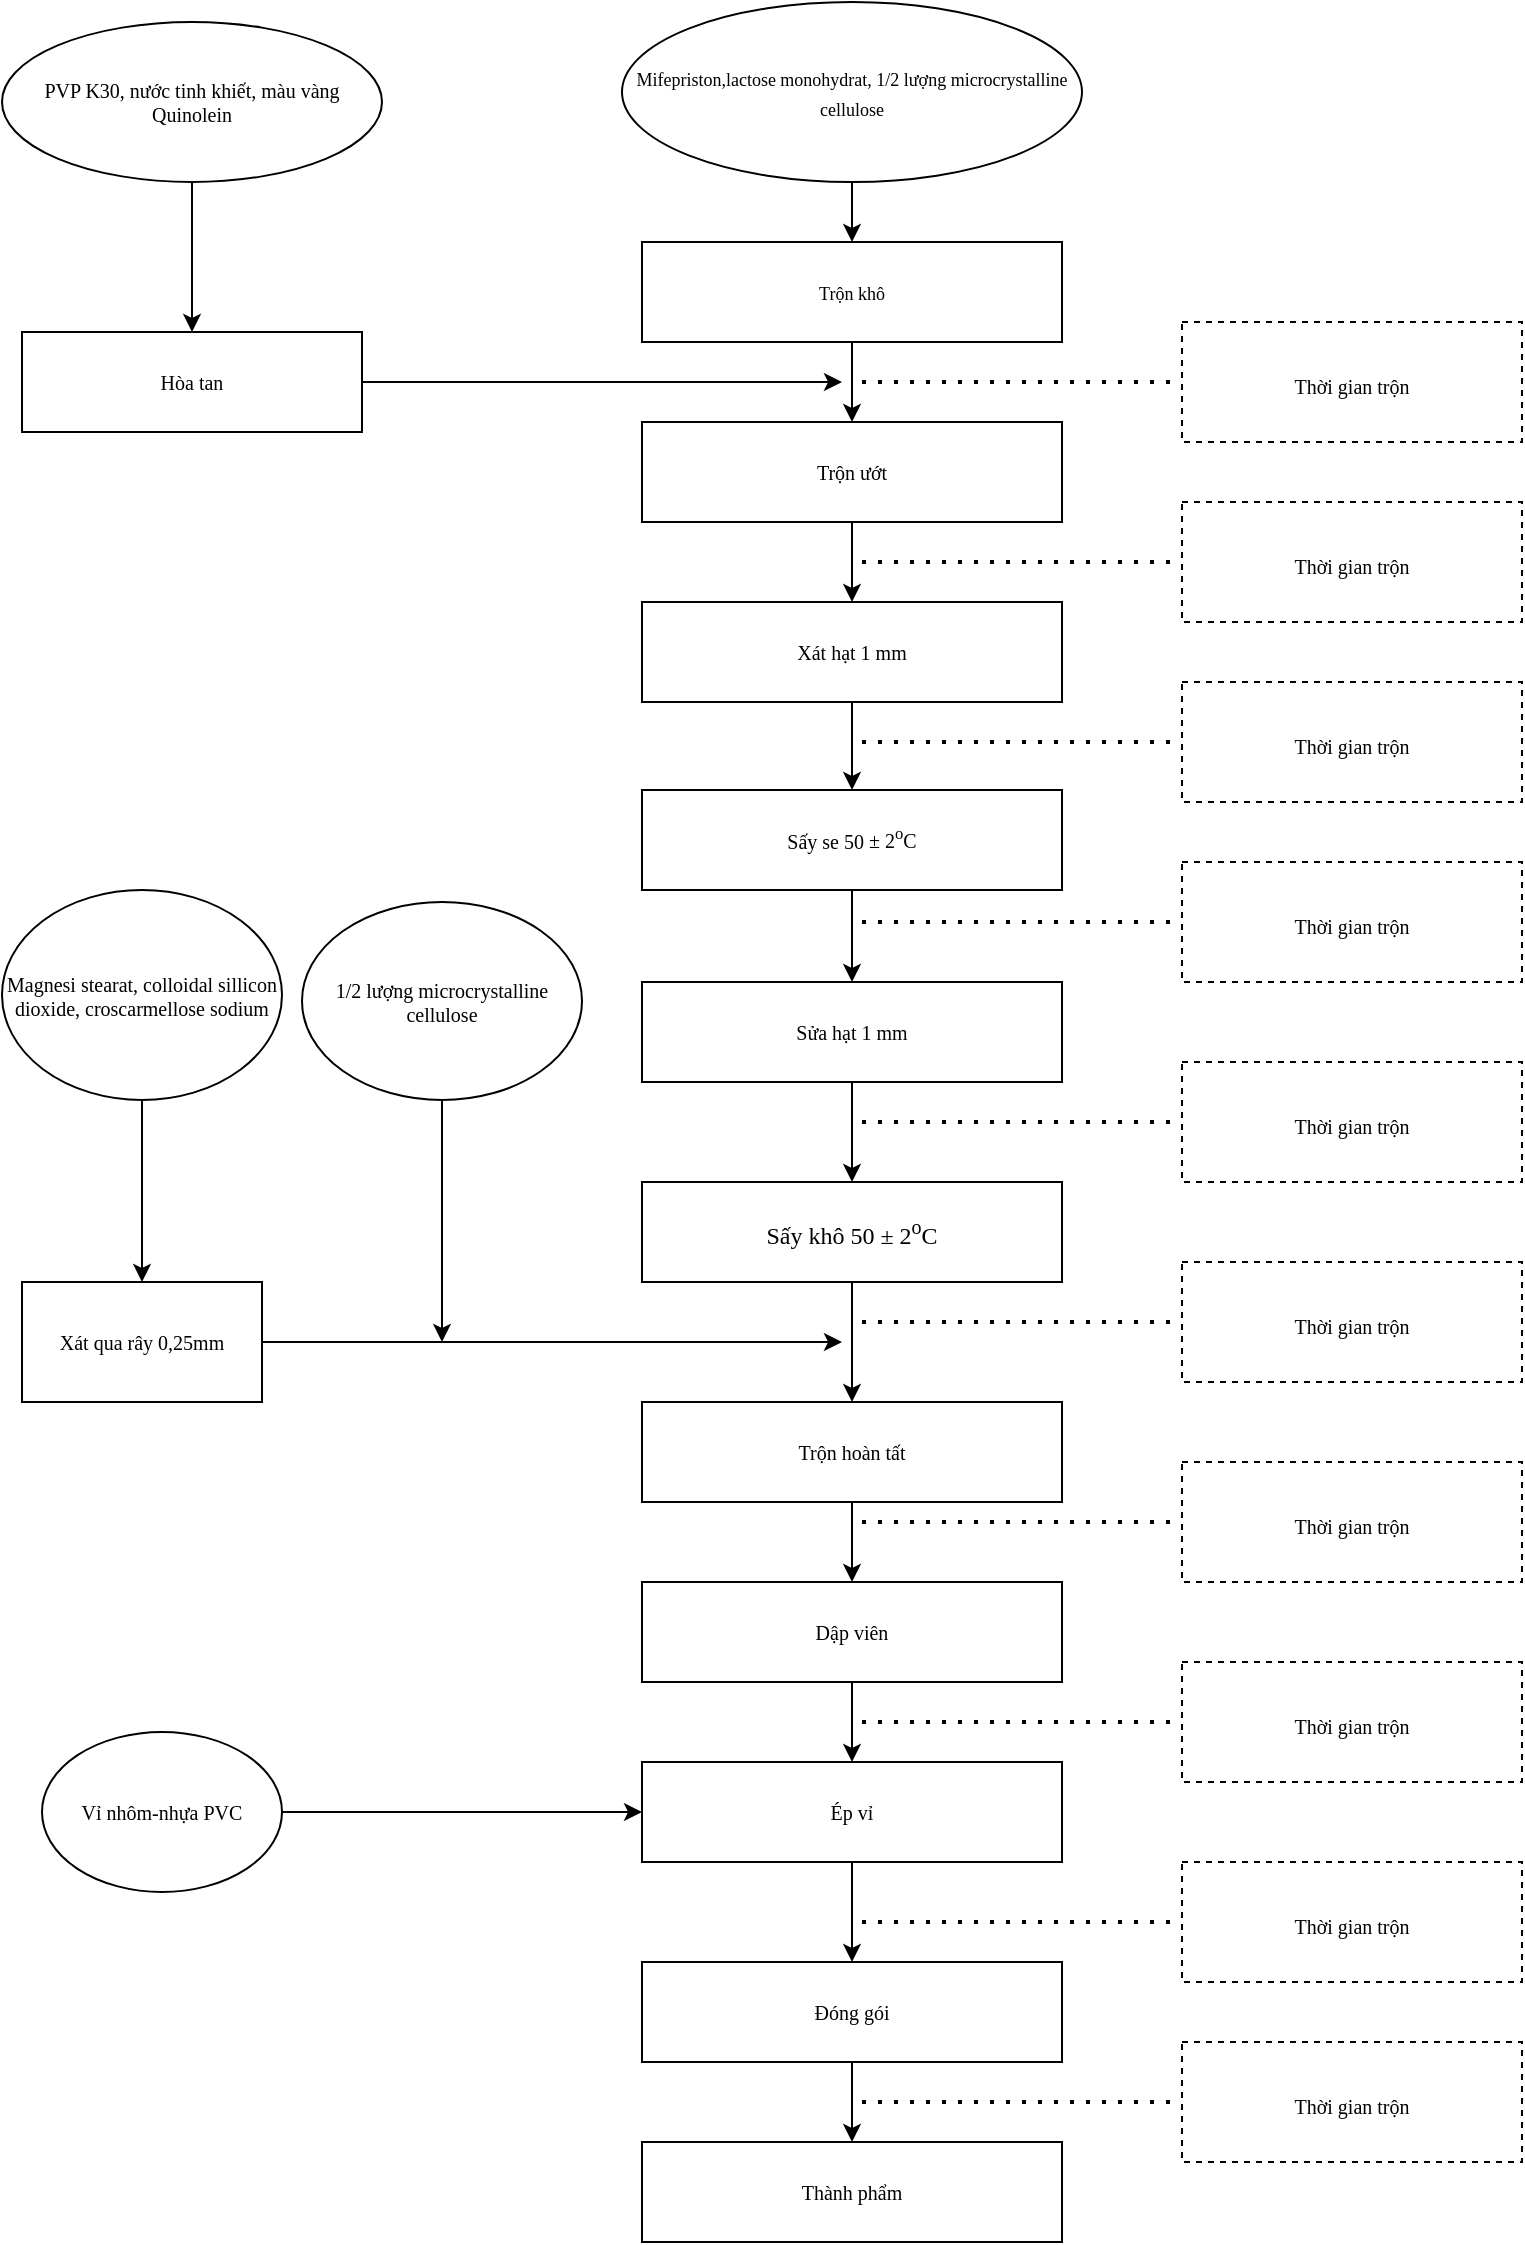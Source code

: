 <mxfile version="20.6.0" type="github">
  <diagram id="C5RBs43oDa-KdzZeNtuy" name="Page-1">
    <mxGraphModel dx="914" dy="463" grid="1" gridSize="10" guides="1" tooltips="1" connect="1" arrows="1" fold="1" page="1" pageScale="1" pageWidth="1169" pageHeight="827" math="0" shadow="0">
      <root>
        <mxCell id="WIyWlLk6GJQsqaUBKTNV-0" />
        <mxCell id="WIyWlLk6GJQsqaUBKTNV-1" parent="WIyWlLk6GJQsqaUBKTNV-0" />
        <mxCell id="eYAlA3jcJUsBGl3VyRQ2-2" value="" style="edgeStyle=orthogonalEdgeStyle;rounded=0;orthogonalLoop=1;jettySize=auto;html=1;fontSize=9;fontFamily=Times New Roman;" edge="1" parent="WIyWlLk6GJQsqaUBKTNV-1" source="eYAlA3jcJUsBGl3VyRQ2-0" target="eYAlA3jcJUsBGl3VyRQ2-1">
          <mxGeometry relative="1" as="geometry" />
        </mxCell>
        <mxCell id="eYAlA3jcJUsBGl3VyRQ2-0" value="&lt;font style=&quot;font-size: 9px;&quot;&gt;Mifepriston,lactose monohydrat, 1/2 lượng microcrystalline cellulose&lt;/font&gt;" style="ellipse;whiteSpace=wrap;html=1;fontFamily=Times New Roman;" vertex="1" parent="WIyWlLk6GJQsqaUBKTNV-1">
          <mxGeometry x="390" y="20" width="230" height="90" as="geometry" />
        </mxCell>
        <mxCell id="eYAlA3jcJUsBGl3VyRQ2-4" value="" style="edgeStyle=orthogonalEdgeStyle;rounded=0;orthogonalLoop=1;jettySize=auto;html=1;fontSize=18;fontFamily=Times New Roman;" edge="1" parent="WIyWlLk6GJQsqaUBKTNV-1" source="eYAlA3jcJUsBGl3VyRQ2-1" target="eYAlA3jcJUsBGl3VyRQ2-3">
          <mxGeometry relative="1" as="geometry" />
        </mxCell>
        <mxCell id="eYAlA3jcJUsBGl3VyRQ2-1" value="&lt;font style=&quot;font-size: 9px;&quot;&gt;Trộn khô&lt;/font&gt;" style="whiteSpace=wrap;html=1;fontFamily=Times New Roman;" vertex="1" parent="WIyWlLk6GJQsqaUBKTNV-1">
          <mxGeometry x="400" y="140" width="210" height="50" as="geometry" />
        </mxCell>
        <mxCell id="eYAlA3jcJUsBGl3VyRQ2-8" value="" style="edgeStyle=orthogonalEdgeStyle;rounded=0;orthogonalLoop=1;jettySize=auto;html=1;fontSize=18;fontFamily=Times New Roman;" edge="1" parent="WIyWlLk6GJQsqaUBKTNV-1" source="eYAlA3jcJUsBGl3VyRQ2-3" target="eYAlA3jcJUsBGl3VyRQ2-7">
          <mxGeometry relative="1" as="geometry" />
        </mxCell>
        <mxCell id="eYAlA3jcJUsBGl3VyRQ2-3" value="&lt;font style=&quot;font-size: 10px;&quot;&gt;Trộn ướt&lt;/font&gt;" style="whiteSpace=wrap;html=1;fontFamily=Times New Roman;" vertex="1" parent="WIyWlLk6GJQsqaUBKTNV-1">
          <mxGeometry x="400" y="230" width="210" height="50" as="geometry" />
        </mxCell>
        <mxCell id="eYAlA3jcJUsBGl3VyRQ2-10" value="" style="edgeStyle=orthogonalEdgeStyle;rounded=0;orthogonalLoop=1;jettySize=auto;html=1;fontSize=18;fontFamily=Times New Roman;" edge="1" parent="WIyWlLk6GJQsqaUBKTNV-1" source="eYAlA3jcJUsBGl3VyRQ2-7" target="eYAlA3jcJUsBGl3VyRQ2-9">
          <mxGeometry relative="1" as="geometry" />
        </mxCell>
        <mxCell id="eYAlA3jcJUsBGl3VyRQ2-7" value="&lt;font style=&quot;font-size: 10px;&quot;&gt;Xát hạt 1 mm&lt;/font&gt;" style="whiteSpace=wrap;html=1;fontFamily=Times New Roman;" vertex="1" parent="WIyWlLk6GJQsqaUBKTNV-1">
          <mxGeometry x="400" y="320" width="210" height="50" as="geometry" />
        </mxCell>
        <mxCell id="eYAlA3jcJUsBGl3VyRQ2-12" value="" style="edgeStyle=orthogonalEdgeStyle;rounded=0;orthogonalLoop=1;jettySize=auto;html=1;fontSize=18;fontFamily=Times New Roman;" edge="1" parent="WIyWlLk6GJQsqaUBKTNV-1" source="eYAlA3jcJUsBGl3VyRQ2-9" target="eYAlA3jcJUsBGl3VyRQ2-11">
          <mxGeometry relative="1" as="geometry" />
        </mxCell>
        <mxCell id="eYAlA3jcJUsBGl3VyRQ2-9" value="&lt;font style=&quot;font-size: 10px;&quot;&gt;Sấy se 50&lt;span lang=&quot;EN-US&quot;&gt; ± 2&lt;sup&gt;o&lt;/sup&gt;C&lt;br&gt;&lt;/span&gt;&lt;/font&gt;" style="whiteSpace=wrap;html=1;fontFamily=Times New Roman;" vertex="1" parent="WIyWlLk6GJQsqaUBKTNV-1">
          <mxGeometry x="400" y="414" width="210" height="50" as="geometry" />
        </mxCell>
        <mxCell id="eYAlA3jcJUsBGl3VyRQ2-14" value="" style="edgeStyle=orthogonalEdgeStyle;rounded=0;orthogonalLoop=1;jettySize=auto;html=1;fontSize=18;fontFamily=Times New Roman;" edge="1" parent="WIyWlLk6GJQsqaUBKTNV-1" source="eYAlA3jcJUsBGl3VyRQ2-11" target="eYAlA3jcJUsBGl3VyRQ2-13">
          <mxGeometry relative="1" as="geometry" />
        </mxCell>
        <mxCell id="eYAlA3jcJUsBGl3VyRQ2-11" value="&lt;font style=&quot;font-size: 10px;&quot;&gt;Sửa hạt 1 mm&lt;br&gt;&lt;/font&gt;" style="whiteSpace=wrap;html=1;fontFamily=Times New Roman;" vertex="1" parent="WIyWlLk6GJQsqaUBKTNV-1">
          <mxGeometry x="400" y="510" width="210" height="50" as="geometry" />
        </mxCell>
        <mxCell id="eYAlA3jcJUsBGl3VyRQ2-16" value="" style="edgeStyle=orthogonalEdgeStyle;rounded=0;orthogonalLoop=1;jettySize=auto;html=1;fontSize=18;fontFamily=Times New Roman;" edge="1" parent="WIyWlLk6GJQsqaUBKTNV-1" source="eYAlA3jcJUsBGl3VyRQ2-13" target="eYAlA3jcJUsBGl3VyRQ2-15">
          <mxGeometry relative="1" as="geometry" />
        </mxCell>
        <mxCell id="eYAlA3jcJUsBGl3VyRQ2-13" value="Sấy khô 50&lt;span lang=&quot;EN-US&quot;&gt; ± 2&lt;sup&gt;o&lt;/sup&gt;C&lt;/span&gt;" style="whiteSpace=wrap;html=1;fontFamily=Times New Roman;" vertex="1" parent="WIyWlLk6GJQsqaUBKTNV-1">
          <mxGeometry x="400" y="610" width="210" height="50" as="geometry" />
        </mxCell>
        <mxCell id="eYAlA3jcJUsBGl3VyRQ2-18" value="" style="edgeStyle=orthogonalEdgeStyle;rounded=0;orthogonalLoop=1;jettySize=auto;html=1;fontSize=18;fontFamily=Times New Roman;" edge="1" parent="WIyWlLk6GJQsqaUBKTNV-1" source="eYAlA3jcJUsBGl3VyRQ2-15" target="eYAlA3jcJUsBGl3VyRQ2-17">
          <mxGeometry relative="1" as="geometry" />
        </mxCell>
        <mxCell id="eYAlA3jcJUsBGl3VyRQ2-15" value="&lt;font style=&quot;font-size: 10px;&quot;&gt;Trộn hoàn tất&lt;/font&gt;" style="whiteSpace=wrap;html=1;fontFamily=Times New Roman;" vertex="1" parent="WIyWlLk6GJQsqaUBKTNV-1">
          <mxGeometry x="400" y="720" width="210" height="50" as="geometry" />
        </mxCell>
        <mxCell id="eYAlA3jcJUsBGl3VyRQ2-20" value="" style="edgeStyle=orthogonalEdgeStyle;rounded=0;orthogonalLoop=1;jettySize=auto;html=1;fontSize=18;fontFamily=Times New Roman;" edge="1" parent="WIyWlLk6GJQsqaUBKTNV-1" source="eYAlA3jcJUsBGl3VyRQ2-17" target="eYAlA3jcJUsBGl3VyRQ2-19">
          <mxGeometry relative="1" as="geometry" />
        </mxCell>
        <mxCell id="eYAlA3jcJUsBGl3VyRQ2-17" value="&lt;font style=&quot;font-size: 10px;&quot;&gt;Dập viên&lt;/font&gt;" style="whiteSpace=wrap;html=1;fontFamily=Times New Roman;" vertex="1" parent="WIyWlLk6GJQsqaUBKTNV-1">
          <mxGeometry x="400" y="810" width="210" height="50" as="geometry" />
        </mxCell>
        <mxCell id="eYAlA3jcJUsBGl3VyRQ2-22" value="" style="edgeStyle=orthogonalEdgeStyle;rounded=0;orthogonalLoop=1;jettySize=auto;html=1;fontSize=18;fontFamily=Times New Roman;" edge="1" parent="WIyWlLk6GJQsqaUBKTNV-1" source="eYAlA3jcJUsBGl3VyRQ2-19" target="eYAlA3jcJUsBGl3VyRQ2-21">
          <mxGeometry relative="1" as="geometry" />
        </mxCell>
        <mxCell id="eYAlA3jcJUsBGl3VyRQ2-19" value="&lt;font style=&quot;font-size: 10px;&quot;&gt;Ép vỉ&lt;/font&gt;" style="whiteSpace=wrap;html=1;fontFamily=Times New Roman;" vertex="1" parent="WIyWlLk6GJQsqaUBKTNV-1">
          <mxGeometry x="400" y="900" width="210" height="50" as="geometry" />
        </mxCell>
        <mxCell id="eYAlA3jcJUsBGl3VyRQ2-24" value="" style="edgeStyle=orthogonalEdgeStyle;rounded=0;orthogonalLoop=1;jettySize=auto;html=1;fontSize=18;fontFamily=Times New Roman;" edge="1" parent="WIyWlLk6GJQsqaUBKTNV-1" source="eYAlA3jcJUsBGl3VyRQ2-21" target="eYAlA3jcJUsBGl3VyRQ2-23">
          <mxGeometry relative="1" as="geometry" />
        </mxCell>
        <mxCell id="eYAlA3jcJUsBGl3VyRQ2-21" value="&lt;font style=&quot;font-size: 10px;&quot;&gt;Đóng gói&lt;/font&gt;" style="whiteSpace=wrap;html=1;fontFamily=Times New Roman;" vertex="1" parent="WIyWlLk6GJQsqaUBKTNV-1">
          <mxGeometry x="400" y="1000" width="210" height="50" as="geometry" />
        </mxCell>
        <mxCell id="eYAlA3jcJUsBGl3VyRQ2-23" value="&lt;font style=&quot;font-size: 10px;&quot;&gt;Thành phẩm&lt;/font&gt;" style="whiteSpace=wrap;html=1;fontFamily=Times New Roman;" vertex="1" parent="WIyWlLk6GJQsqaUBKTNV-1">
          <mxGeometry x="400" y="1090" width="210" height="50" as="geometry" />
        </mxCell>
        <mxCell id="eYAlA3jcJUsBGl3VyRQ2-25" value="&lt;font style=&quot;font-size: 10px;&quot;&gt;Thời gian trộn&lt;/font&gt;" style="rounded=0;whiteSpace=wrap;html=1;fontSize=18;dashed=1;fontFamily=Times New Roman;" vertex="1" parent="WIyWlLk6GJQsqaUBKTNV-1">
          <mxGeometry x="670" y="180" width="170" height="60" as="geometry" />
        </mxCell>
        <mxCell id="eYAlA3jcJUsBGl3VyRQ2-29" value="" style="endArrow=none;dashed=1;html=1;dashPattern=1 3;strokeWidth=2;rounded=0;fontSize=18;entryX=0;entryY=0.5;entryDx=0;entryDy=0;fontFamily=Times New Roman;" edge="1" parent="WIyWlLk6GJQsqaUBKTNV-1" target="eYAlA3jcJUsBGl3VyRQ2-25">
          <mxGeometry width="50" height="50" relative="1" as="geometry">
            <mxPoint x="510" y="210" as="sourcePoint" />
            <mxPoint x="630" y="390" as="targetPoint" />
          </mxGeometry>
        </mxCell>
        <mxCell id="eYAlA3jcJUsBGl3VyRQ2-30" value="&lt;font style=&quot;font-size: 10px;&quot;&gt;Thời gian trộn&lt;/font&gt;" style="rounded=0;whiteSpace=wrap;html=1;fontSize=18;dashed=1;fontFamily=Times New Roman;" vertex="1" parent="WIyWlLk6GJQsqaUBKTNV-1">
          <mxGeometry x="670" y="270" width="170" height="60" as="geometry" />
        </mxCell>
        <mxCell id="eYAlA3jcJUsBGl3VyRQ2-31" value="" style="endArrow=none;dashed=1;html=1;dashPattern=1 3;strokeWidth=2;rounded=0;fontSize=18;entryX=0;entryY=0.5;entryDx=0;entryDy=0;fontFamily=Times New Roman;" edge="1" parent="WIyWlLk6GJQsqaUBKTNV-1" target="eYAlA3jcJUsBGl3VyRQ2-30">
          <mxGeometry width="50" height="50" relative="1" as="geometry">
            <mxPoint x="510" y="300" as="sourcePoint" />
            <mxPoint x="630" y="480" as="targetPoint" />
          </mxGeometry>
        </mxCell>
        <mxCell id="eYAlA3jcJUsBGl3VyRQ2-32" value="&lt;font style=&quot;font-size: 10px;&quot;&gt;Thời gian trộn&lt;/font&gt;" style="rounded=0;whiteSpace=wrap;html=1;fontSize=18;dashed=1;fontFamily=Times New Roman;" vertex="1" parent="WIyWlLk6GJQsqaUBKTNV-1">
          <mxGeometry x="670" y="360" width="170" height="60" as="geometry" />
        </mxCell>
        <mxCell id="eYAlA3jcJUsBGl3VyRQ2-33" value="" style="endArrow=none;dashed=1;html=1;dashPattern=1 3;strokeWidth=2;rounded=0;fontSize=18;entryX=0;entryY=0.5;entryDx=0;entryDy=0;fontFamily=Times New Roman;" edge="1" parent="WIyWlLk6GJQsqaUBKTNV-1" target="eYAlA3jcJUsBGl3VyRQ2-32">
          <mxGeometry width="50" height="50" relative="1" as="geometry">
            <mxPoint x="510" y="390" as="sourcePoint" />
            <mxPoint x="630" y="570" as="targetPoint" />
          </mxGeometry>
        </mxCell>
        <mxCell id="eYAlA3jcJUsBGl3VyRQ2-36" value="&lt;font style=&quot;font-size: 10px;&quot;&gt;Thời gian trộn&lt;/font&gt;" style="rounded=0;whiteSpace=wrap;html=1;fontSize=18;dashed=1;fontFamily=Times New Roman;" vertex="1" parent="WIyWlLk6GJQsqaUBKTNV-1">
          <mxGeometry x="670" y="450" width="170" height="60" as="geometry" />
        </mxCell>
        <mxCell id="eYAlA3jcJUsBGl3VyRQ2-37" value="" style="endArrow=none;dashed=1;html=1;dashPattern=1 3;strokeWidth=2;rounded=0;fontSize=18;entryX=0;entryY=0.5;entryDx=0;entryDy=0;fontFamily=Times New Roman;" edge="1" parent="WIyWlLk6GJQsqaUBKTNV-1" target="eYAlA3jcJUsBGl3VyRQ2-36">
          <mxGeometry width="50" height="50" relative="1" as="geometry">
            <mxPoint x="510" y="480" as="sourcePoint" />
            <mxPoint x="630" y="660" as="targetPoint" />
          </mxGeometry>
        </mxCell>
        <mxCell id="eYAlA3jcJUsBGl3VyRQ2-38" value="&lt;font style=&quot;font-size: 10px;&quot;&gt;Thời gian trộn&lt;/font&gt;" style="rounded=0;whiteSpace=wrap;html=1;fontSize=18;dashed=1;fontFamily=Times New Roman;" vertex="1" parent="WIyWlLk6GJQsqaUBKTNV-1">
          <mxGeometry x="670" y="550" width="170" height="60" as="geometry" />
        </mxCell>
        <mxCell id="eYAlA3jcJUsBGl3VyRQ2-39" value="" style="endArrow=none;dashed=1;html=1;dashPattern=1 3;strokeWidth=2;rounded=0;fontSize=18;entryX=0;entryY=0.5;entryDx=0;entryDy=0;fontFamily=Times New Roman;" edge="1" parent="WIyWlLk6GJQsqaUBKTNV-1" target="eYAlA3jcJUsBGl3VyRQ2-38">
          <mxGeometry width="50" height="50" relative="1" as="geometry">
            <mxPoint x="510" y="580" as="sourcePoint" />
            <mxPoint x="630" y="760" as="targetPoint" />
          </mxGeometry>
        </mxCell>
        <mxCell id="eYAlA3jcJUsBGl3VyRQ2-40" value="&lt;font style=&quot;font-size: 10px;&quot;&gt;Thời gian trộn&lt;/font&gt;" style="rounded=0;whiteSpace=wrap;html=1;fontSize=18;dashed=1;fontFamily=Times New Roman;" vertex="1" parent="WIyWlLk6GJQsqaUBKTNV-1">
          <mxGeometry x="670" y="650" width="170" height="60" as="geometry" />
        </mxCell>
        <mxCell id="eYAlA3jcJUsBGl3VyRQ2-41" value="" style="endArrow=none;dashed=1;html=1;dashPattern=1 3;strokeWidth=2;rounded=0;fontSize=18;entryX=0;entryY=0.5;entryDx=0;entryDy=0;fontFamily=Times New Roman;" edge="1" parent="WIyWlLk6GJQsqaUBKTNV-1" target="eYAlA3jcJUsBGl3VyRQ2-40">
          <mxGeometry width="50" height="50" relative="1" as="geometry">
            <mxPoint x="510" y="680" as="sourcePoint" />
            <mxPoint x="630" y="860" as="targetPoint" />
          </mxGeometry>
        </mxCell>
        <mxCell id="eYAlA3jcJUsBGl3VyRQ2-42" value="&lt;font style=&quot;font-size: 10px;&quot;&gt;Thời gian trộn&lt;/font&gt;" style="rounded=0;whiteSpace=wrap;html=1;fontSize=18;dashed=1;fontFamily=Times New Roman;" vertex="1" parent="WIyWlLk6GJQsqaUBKTNV-1">
          <mxGeometry x="670" y="750" width="170" height="60" as="geometry" />
        </mxCell>
        <mxCell id="eYAlA3jcJUsBGl3VyRQ2-43" value="" style="endArrow=none;dashed=1;html=1;dashPattern=1 3;strokeWidth=2;rounded=0;fontSize=18;entryX=0;entryY=0.5;entryDx=0;entryDy=0;fontFamily=Times New Roman;" edge="1" parent="WIyWlLk6GJQsqaUBKTNV-1" target="eYAlA3jcJUsBGl3VyRQ2-42">
          <mxGeometry width="50" height="50" relative="1" as="geometry">
            <mxPoint x="510" y="780" as="sourcePoint" />
            <mxPoint x="630" y="960" as="targetPoint" />
          </mxGeometry>
        </mxCell>
        <mxCell id="eYAlA3jcJUsBGl3VyRQ2-44" value="&lt;font style=&quot;font-size: 10px;&quot;&gt;Thời gian trộn&lt;/font&gt;" style="rounded=0;whiteSpace=wrap;html=1;fontSize=18;dashed=1;fontFamily=Times New Roman;" vertex="1" parent="WIyWlLk6GJQsqaUBKTNV-1">
          <mxGeometry x="670" y="850" width="170" height="60" as="geometry" />
        </mxCell>
        <mxCell id="eYAlA3jcJUsBGl3VyRQ2-45" value="" style="endArrow=none;dashed=1;html=1;dashPattern=1 3;strokeWidth=2;rounded=0;fontSize=18;entryX=0;entryY=0.5;entryDx=0;entryDy=0;fontFamily=Times New Roman;" edge="1" parent="WIyWlLk6GJQsqaUBKTNV-1" target="eYAlA3jcJUsBGl3VyRQ2-44">
          <mxGeometry width="50" height="50" relative="1" as="geometry">
            <mxPoint x="510" y="880" as="sourcePoint" />
            <mxPoint x="630" y="1060" as="targetPoint" />
          </mxGeometry>
        </mxCell>
        <mxCell id="eYAlA3jcJUsBGl3VyRQ2-46" value="&lt;font style=&quot;font-size: 10px;&quot;&gt;Thời gian trộn&lt;/font&gt;" style="rounded=0;whiteSpace=wrap;html=1;fontSize=18;dashed=1;fontFamily=Times New Roman;" vertex="1" parent="WIyWlLk6GJQsqaUBKTNV-1">
          <mxGeometry x="670" y="950" width="170" height="60" as="geometry" />
        </mxCell>
        <mxCell id="eYAlA3jcJUsBGl3VyRQ2-47" value="" style="endArrow=none;dashed=1;html=1;dashPattern=1 3;strokeWidth=2;rounded=0;fontSize=18;entryX=0;entryY=0.5;entryDx=0;entryDy=0;fontFamily=Times New Roman;" edge="1" parent="WIyWlLk6GJQsqaUBKTNV-1" target="eYAlA3jcJUsBGl3VyRQ2-46">
          <mxGeometry width="50" height="50" relative="1" as="geometry">
            <mxPoint x="510" y="980" as="sourcePoint" />
            <mxPoint x="630" y="1160" as="targetPoint" />
          </mxGeometry>
        </mxCell>
        <mxCell id="eYAlA3jcJUsBGl3VyRQ2-48" value="&lt;font style=&quot;font-size: 10px;&quot;&gt;Thời gian trộn&lt;/font&gt;" style="rounded=0;whiteSpace=wrap;html=1;fontSize=18;dashed=1;fontFamily=Times New Roman;" vertex="1" parent="WIyWlLk6GJQsqaUBKTNV-1">
          <mxGeometry x="670" y="1040" width="170" height="60" as="geometry" />
        </mxCell>
        <mxCell id="eYAlA3jcJUsBGl3VyRQ2-49" value="" style="endArrow=none;dashed=1;html=1;dashPattern=1 3;strokeWidth=2;rounded=0;fontSize=18;entryX=0;entryY=0.5;entryDx=0;entryDy=0;fontFamily=Times New Roman;" edge="1" parent="WIyWlLk6GJQsqaUBKTNV-1" target="eYAlA3jcJUsBGl3VyRQ2-48">
          <mxGeometry width="50" height="50" relative="1" as="geometry">
            <mxPoint x="510" y="1070" as="sourcePoint" />
            <mxPoint x="630" y="1250" as="targetPoint" />
          </mxGeometry>
        </mxCell>
        <mxCell id="eYAlA3jcJUsBGl3VyRQ2-52" value="" style="edgeStyle=orthogonalEdgeStyle;rounded=0;orthogonalLoop=1;jettySize=auto;html=1;fontSize=10;fontFamily=Times New Roman;" edge="1" parent="WIyWlLk6GJQsqaUBKTNV-1" source="eYAlA3jcJUsBGl3VyRQ2-50" target="eYAlA3jcJUsBGl3VyRQ2-51">
          <mxGeometry relative="1" as="geometry" />
        </mxCell>
        <mxCell id="eYAlA3jcJUsBGl3VyRQ2-50" value="&lt;font style=&quot;font-size: 10px;&quot;&gt;PVP K30, nước tinh khiết, màu vàng Quinolein&lt;/font&gt;" style="ellipse;whiteSpace=wrap;html=1;fontSize=10;fontFamily=Times New Roman;" vertex="1" parent="WIyWlLk6GJQsqaUBKTNV-1">
          <mxGeometry x="80" y="30" width="190" height="80" as="geometry" />
        </mxCell>
        <mxCell id="eYAlA3jcJUsBGl3VyRQ2-54" style="edgeStyle=orthogonalEdgeStyle;rounded=0;orthogonalLoop=1;jettySize=auto;html=1;fontSize=10;fontFamily=Times New Roman;" edge="1" parent="WIyWlLk6GJQsqaUBKTNV-1" source="eYAlA3jcJUsBGl3VyRQ2-51">
          <mxGeometry relative="1" as="geometry">
            <mxPoint x="500" y="210" as="targetPoint" />
          </mxGeometry>
        </mxCell>
        <mxCell id="eYAlA3jcJUsBGl3VyRQ2-51" value="Hòa tan" style="whiteSpace=wrap;html=1;fontSize=10;fontFamily=Times New Roman;" vertex="1" parent="WIyWlLk6GJQsqaUBKTNV-1">
          <mxGeometry x="90" y="185" width="170" height="50" as="geometry" />
        </mxCell>
        <mxCell id="eYAlA3jcJUsBGl3VyRQ2-60" value="" style="edgeStyle=orthogonalEdgeStyle;rounded=0;orthogonalLoop=1;jettySize=auto;html=1;fontFamily=Times New Roman;fontSize=10;" edge="1" parent="WIyWlLk6GJQsqaUBKTNV-1" source="eYAlA3jcJUsBGl3VyRQ2-55" target="eYAlA3jcJUsBGl3VyRQ2-59">
          <mxGeometry relative="1" as="geometry" />
        </mxCell>
        <mxCell id="eYAlA3jcJUsBGl3VyRQ2-55" value="&lt;font style=&quot;font-size: 10px;&quot;&gt;Magnesi stearat, colloidal sillicon dioxide, croscarmellose sodium&lt;/font&gt;" style="ellipse;whiteSpace=wrap;html=1;fontSize=10;fontFamily=Times New Roman;" vertex="1" parent="WIyWlLk6GJQsqaUBKTNV-1">
          <mxGeometry x="80" y="464" width="140" height="105" as="geometry" />
        </mxCell>
        <mxCell id="eYAlA3jcJUsBGl3VyRQ2-64" style="edgeStyle=orthogonalEdgeStyle;rounded=0;orthogonalLoop=1;jettySize=auto;html=1;fontFamily=Times New Roman;fontSize=10;" edge="1" parent="WIyWlLk6GJQsqaUBKTNV-1" source="eYAlA3jcJUsBGl3VyRQ2-56">
          <mxGeometry relative="1" as="geometry">
            <mxPoint x="300" y="690" as="targetPoint" />
          </mxGeometry>
        </mxCell>
        <mxCell id="eYAlA3jcJUsBGl3VyRQ2-56" value="1/2 lượng microcrystalline cellulose" style="ellipse;whiteSpace=wrap;html=1;fontSize=10;fontFamily=Times New Roman;" vertex="1" parent="WIyWlLk6GJQsqaUBKTNV-1">
          <mxGeometry x="230" y="470" width="140" height="99" as="geometry" />
        </mxCell>
        <mxCell id="eYAlA3jcJUsBGl3VyRQ2-62" style="edgeStyle=orthogonalEdgeStyle;rounded=0;orthogonalLoop=1;jettySize=auto;html=1;fontFamily=Times New Roman;fontSize=10;" edge="1" parent="WIyWlLk6GJQsqaUBKTNV-1" source="eYAlA3jcJUsBGl3VyRQ2-59">
          <mxGeometry relative="1" as="geometry">
            <mxPoint x="500" y="690" as="targetPoint" />
          </mxGeometry>
        </mxCell>
        <mxCell id="eYAlA3jcJUsBGl3VyRQ2-59" value="Xát qua rây 0,25mm" style="whiteSpace=wrap;html=1;fontSize=10;fontFamily=Times New Roman;" vertex="1" parent="WIyWlLk6GJQsqaUBKTNV-1">
          <mxGeometry x="90" y="660" width="120" height="60" as="geometry" />
        </mxCell>
        <mxCell id="eYAlA3jcJUsBGl3VyRQ2-67" style="edgeStyle=orthogonalEdgeStyle;rounded=0;orthogonalLoop=1;jettySize=auto;html=1;entryX=0;entryY=0.5;entryDx=0;entryDy=0;fontFamily=Times New Roman;fontSize=10;" edge="1" parent="WIyWlLk6GJQsqaUBKTNV-1" source="eYAlA3jcJUsBGl3VyRQ2-65" target="eYAlA3jcJUsBGl3VyRQ2-19">
          <mxGeometry relative="1" as="geometry" />
        </mxCell>
        <mxCell id="eYAlA3jcJUsBGl3VyRQ2-65" value="Vỉ nhôm-nhựa PVC" style="ellipse;whiteSpace=wrap;html=1;fontFamily=Times New Roman;fontSize=10;" vertex="1" parent="WIyWlLk6GJQsqaUBKTNV-1">
          <mxGeometry x="100" y="885" width="120" height="80" as="geometry" />
        </mxCell>
      </root>
    </mxGraphModel>
  </diagram>
</mxfile>
